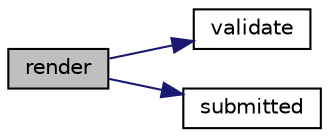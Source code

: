 digraph "render"
{
  edge [fontname="Helvetica",fontsize="10",labelfontname="Helvetica",labelfontsize="10"];
  node [fontname="Helvetica",fontsize="10",shape=record];
  rankdir="LR";
  Node1 [label="render",height=0.2,width=0.4,color="black", fillcolor="grey75", style="filled" fontcolor="black"];
  Node1 -> Node2 [color="midnightblue",fontsize="10",style="solid",fontname="Helvetica"];
  Node2 [label="validate",height=0.2,width=0.4,color="black", fillcolor="white", style="filled",URL="$class_form_builder.html#a184909dab34698899937d810a9f5d393"];
  Node1 -> Node3 [color="midnightblue",fontsize="10",style="solid",fontname="Helvetica"];
  Node3 [label="submitted",height=0.2,width=0.4,color="black", fillcolor="white", style="filled",URL="$class_form_builder.html#a335cdb2aa63a2c49551a24d62dd28742"];
}

